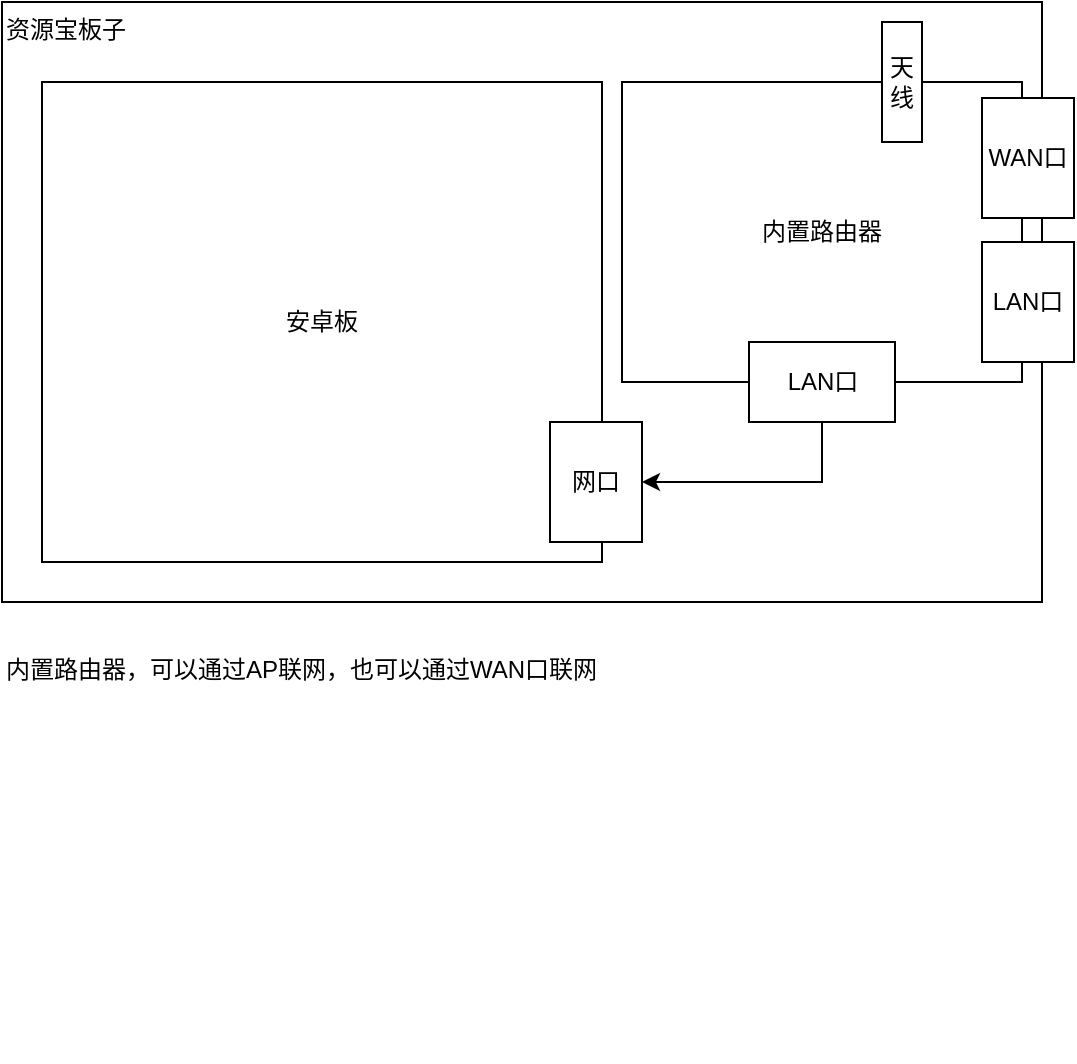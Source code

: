 <mxfile version="16.2.4" type="github">
  <diagram id="EJLlZS2oWOCZso0ce7Iy" name="Page-1">
    <mxGraphModel dx="1422" dy="882" grid="1" gridSize="10" guides="1" tooltips="1" connect="1" arrows="1" fold="1" page="1" pageScale="1" pageWidth="827" pageHeight="1169" math="0" shadow="0">
      <root>
        <mxCell id="0" />
        <mxCell id="1" parent="0" />
        <mxCell id="U9zrnb_ijNc3VTqavtRG-4" value="资源宝板子" style="rounded=0;whiteSpace=wrap;html=1;horizontal=1;align=left;verticalAlign=top;" vertex="1" parent="1">
          <mxGeometry x="20" y="20" width="520" height="300" as="geometry" />
        </mxCell>
        <mxCell id="U9zrnb_ijNc3VTqavtRG-11" style="edgeStyle=orthogonalEdgeStyle;rounded=0;orthogonalLoop=1;jettySize=auto;html=1;exitX=0.5;exitY=1;exitDx=0;exitDy=0;" edge="1" parent="1" source="U9zrnb_ijNc3VTqavtRG-10" target="U9zrnb_ijNc3VTqavtRG-7">
          <mxGeometry relative="1" as="geometry" />
        </mxCell>
        <mxCell id="U9zrnb_ijNc3VTqavtRG-12" value="" style="group" vertex="1" connectable="0" parent="1">
          <mxGeometry x="40" y="60" width="300" height="240" as="geometry" />
        </mxCell>
        <mxCell id="U9zrnb_ijNc3VTqavtRG-5" value="安卓板" style="rounded=0;whiteSpace=wrap;html=1;" vertex="1" parent="U9zrnb_ijNc3VTqavtRG-12">
          <mxGeometry width="280" height="240" as="geometry" />
        </mxCell>
        <mxCell id="U9zrnb_ijNc3VTqavtRG-7" value="网口" style="rounded=0;whiteSpace=wrap;html=1;" vertex="1" parent="U9zrnb_ijNc3VTqavtRG-12">
          <mxGeometry x="254" y="170" width="46" height="60" as="geometry" />
        </mxCell>
        <mxCell id="U9zrnb_ijNc3VTqavtRG-13" value="" style="group" vertex="1" connectable="0" parent="1">
          <mxGeometry x="330" y="60" width="226" height="170" as="geometry" />
        </mxCell>
        <mxCell id="U9zrnb_ijNc3VTqavtRG-6" value="内置路由器" style="rounded=0;whiteSpace=wrap;html=1;" vertex="1" parent="U9zrnb_ijNc3VTqavtRG-13">
          <mxGeometry width="200" height="150" as="geometry" />
        </mxCell>
        <mxCell id="U9zrnb_ijNc3VTqavtRG-8" value="WAN口" style="rounded=0;whiteSpace=wrap;html=1;" vertex="1" parent="U9zrnb_ijNc3VTqavtRG-13">
          <mxGeometry x="180" y="8" width="46" height="60" as="geometry" />
        </mxCell>
        <mxCell id="U9zrnb_ijNc3VTqavtRG-9" value="LAN口" style="rounded=0;whiteSpace=wrap;html=1;" vertex="1" parent="U9zrnb_ijNc3VTqavtRG-13">
          <mxGeometry x="180" y="80" width="46" height="60" as="geometry" />
        </mxCell>
        <mxCell id="U9zrnb_ijNc3VTqavtRG-10" value="LAN口" style="rounded=0;whiteSpace=wrap;html=1;" vertex="1" parent="U9zrnb_ijNc3VTqavtRG-13">
          <mxGeometry x="63.5" y="130" width="73" height="40" as="geometry" />
        </mxCell>
        <mxCell id="U9zrnb_ijNc3VTqavtRG-14" value="天线" style="rounded=0;whiteSpace=wrap;html=1;" vertex="1" parent="U9zrnb_ijNc3VTqavtRG-13">
          <mxGeometry x="130" y="-30" width="20" height="60" as="geometry" />
        </mxCell>
        <mxCell id="U9zrnb_ijNc3VTqavtRG-15" value="内置路由器，可以通过AP联网，也可以通过WAN口联网" style="text;html=1;strokeColor=none;fillColor=none;align=left;verticalAlign=top;whiteSpace=wrap;rounded=0;" vertex="1" parent="1">
          <mxGeometry x="20" y="340" width="520" height="210" as="geometry" />
        </mxCell>
      </root>
    </mxGraphModel>
  </diagram>
</mxfile>
